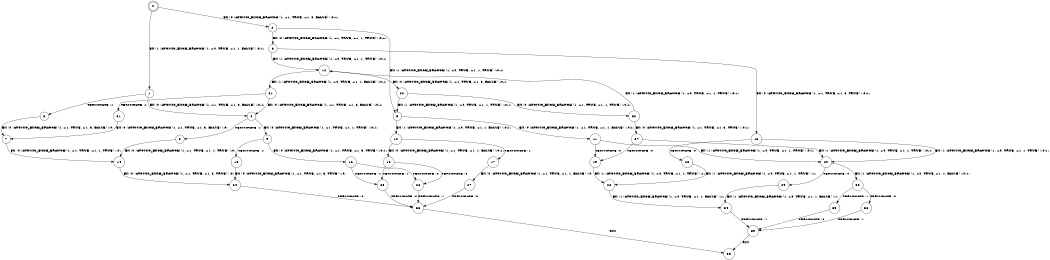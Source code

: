 digraph BCG {
size = "7, 10.5";
center = TRUE;
node [shape = circle];
0 [peripheries = 2];
0 -> 1 [label = "EX !1 !ATOMIC_EXCH_BRANCH (1, +0, TRUE, +1, 1, FALSE) !:0:1:"];
0 -> 2 [label = "EX !0 !ATOMIC_EXCH_BRANCH (1, +1, TRUE, +1, 3, FALSE) !:0:1:"];
1 -> 3 [label = "TERMINATE !1"];
1 -> 4 [label = "EX !0 !ATOMIC_EXCH_BRANCH (1, +1, TRUE, +1, 3, FALSE) !:0:1:"];
2 -> 5 [label = "EX !1 !ATOMIC_EXCH_BRANCH (1, +0, TRUE, +1, 1, TRUE) !:0:1:"];
2 -> 6 [label = "EX !0 !ATOMIC_EXCH_BRANCH (1, +1, TRUE, +1, 1, TRUE) !:0:1:"];
3 -> 7 [label = "EX !0 !ATOMIC_EXCH_BRANCH (1, +1, TRUE, +1, 3, FALSE) !:0:"];
4 -> 8 [label = "TERMINATE !1"];
4 -> 9 [label = "EX !0 !ATOMIC_EXCH_BRANCH (1, +1, TRUE, +1, 1, TRUE) !:0:1:"];
5 -> 10 [label = "EX !1 !ATOMIC_EXCH_BRANCH (1, +0, TRUE, +1, 1, FALSE) !:0:1:"];
5 -> 11 [label = "EX !0 !ATOMIC_EXCH_BRANCH (1, +1, TRUE, +1, 1, FALSE) !:0:1:"];
6 -> 12 [label = "EX !1 !ATOMIC_EXCH_BRANCH (1, +0, TRUE, +1, 1, TRUE) !:0:1:"];
6 -> 13 [label = "EX !0 !ATOMIC_EXCH_BRANCH (1, +1, TRUE, +1, 3, TRUE) !:0:1:"];
7 -> 14 [label = "EX !0 !ATOMIC_EXCH_BRANCH (1, +1, TRUE, +1, 1, TRUE) !:0:"];
8 -> 14 [label = "EX !0 !ATOMIC_EXCH_BRANCH (1, +1, TRUE, +1, 1, TRUE) !:0:"];
9 -> 15 [label = "TERMINATE !1"];
9 -> 16 [label = "EX !0 !ATOMIC_EXCH_BRANCH (1, +1, TRUE, +1, 3, TRUE) !:0:1:"];
10 -> 17 [label = "TERMINATE !1"];
10 -> 18 [label = "EX !0 !ATOMIC_EXCH_BRANCH (1, +1, TRUE, +1, 1, FALSE) !:0:1:"];
11 -> 19 [label = "TERMINATE !0"];
11 -> 20 [label = "EX !1 !ATOMIC_EXCH_BRANCH (1, +0, TRUE, +1, 1, TRUE) !:0:1:"];
12 -> 21 [label = "EX !1 !ATOMIC_EXCH_BRANCH (1, +0, TRUE, +1, 1, FALSE) !:0:1:"];
12 -> 22 [label = "EX !0 !ATOMIC_EXCH_BRANCH (1, +1, TRUE, +1, 3, FALSE) !:0:1:"];
13 -> 23 [label = "TERMINATE !0"];
13 -> 20 [label = "EX !1 !ATOMIC_EXCH_BRANCH (1, +0, TRUE, +1, 1, TRUE) !:0:1:"];
14 -> 24 [label = "EX !0 !ATOMIC_EXCH_BRANCH (1, +1, TRUE, +1, 3, TRUE) !:0:"];
15 -> 24 [label = "EX !0 !ATOMIC_EXCH_BRANCH (1, +1, TRUE, +1, 3, TRUE) !:0:"];
16 -> 25 [label = "TERMINATE !1"];
16 -> 26 [label = "TERMINATE !0"];
17 -> 27 [label = "EX !0 !ATOMIC_EXCH_BRANCH (1, +1, TRUE, +1, 1, FALSE) !:0:"];
18 -> 25 [label = "TERMINATE !1"];
18 -> 26 [label = "TERMINATE !0"];
19 -> 28 [label = "EX !1 !ATOMIC_EXCH_BRANCH (1, +0, TRUE, +1, 1, TRUE) !:1:"];
20 -> 29 [label = "TERMINATE !0"];
20 -> 30 [label = "EX !1 !ATOMIC_EXCH_BRANCH (1, +0, TRUE, +1, 1, FALSE) !:0:1:"];
21 -> 31 [label = "TERMINATE !1"];
21 -> 4 [label = "EX !0 !ATOMIC_EXCH_BRANCH (1, +1, TRUE, +1, 3, FALSE) !:0:1:"];
22 -> 5 [label = "EX !1 !ATOMIC_EXCH_BRANCH (1, +0, TRUE, +1, 1, TRUE) !:0:1:"];
22 -> 32 [label = "EX !0 !ATOMIC_EXCH_BRANCH (1, +1, TRUE, +1, 1, TRUE) !:0:1:"];
23 -> 28 [label = "EX !1 !ATOMIC_EXCH_BRANCH (1, +0, TRUE, +1, 1, TRUE) !:1:"];
24 -> 33 [label = "TERMINATE !0"];
25 -> 33 [label = "TERMINATE !0"];
26 -> 33 [label = "TERMINATE !1"];
27 -> 33 [label = "TERMINATE !0"];
28 -> 34 [label = "EX !1 !ATOMIC_EXCH_BRANCH (1, +0, TRUE, +1, 1, FALSE) !:1:"];
29 -> 34 [label = "EX !1 !ATOMIC_EXCH_BRANCH (1, +0, TRUE, +1, 1, FALSE) !:1:"];
30 -> 35 [label = "TERMINATE !1"];
30 -> 36 [label = "TERMINATE !0"];
31 -> 7 [label = "EX !0 !ATOMIC_EXCH_BRANCH (1, +1, TRUE, +1, 3, FALSE) !:0:"];
32 -> 12 [label = "EX !1 !ATOMIC_EXCH_BRANCH (1, +0, TRUE, +1, 1, TRUE) !:0:1:"];
32 -> 37 [label = "EX !0 !ATOMIC_EXCH_BRANCH (1, +1, TRUE, +1, 3, TRUE) !:0:1:"];
33 -> 38 [label = "exit"];
34 -> 39 [label = "TERMINATE !1"];
35 -> 39 [label = "TERMINATE !0"];
36 -> 39 [label = "TERMINATE !1"];
37 -> 19 [label = "TERMINATE !0"];
37 -> 20 [label = "EX !1 !ATOMIC_EXCH_BRANCH (1, +0, TRUE, +1, 1, TRUE) !:0:1:"];
39 -> 38 [label = "exit"];
}
